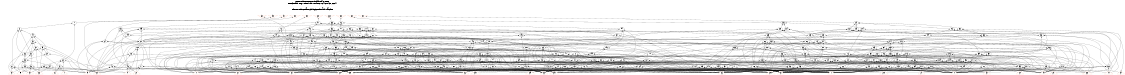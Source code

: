 # Network structure generated by ABC

digraph network {
size = "7.5,10";
center = true;
edge [dir = back];

{
  node [shape = plaintext];
  edge [style = invis];
  LevelTitle1 [label=""];
  LevelTitle2 [label=""];
  Level9 [label = ""];
  Level8 [label = ""];
  Level7 [label = ""];
  Level6 [label = ""];
  Level5 [label = ""];
  Level4 [label = ""];
  Level3 [label = ""];
  Level2 [label = ""];
  Level1 [label = ""];
  Level0 [label = ""];
  LevelTitle1 ->  LevelTitle2 ->  Level9 ->  Level8 ->  Level7 ->  Level6 ->  Level5 ->  Level4 ->  Level3 ->  Level2 ->  Level1 ->  Level0;
}

{
  rank = same;
  LevelTitle1;
  title1 [shape=plaintext,
          fontsize=20,
          fontname = "Times-Roman",
          label="Network structure visualized by ABC\nBenchmark \"top\". Time was Wed Oct 16 16:07:38 2024. "
         ];
}

{
  rank = same;
  LevelTitle2;
  title2 [shape=plaintext,
          fontsize=18,
          fontname = "Times-Roman",
          label="The network contains 235 logic nodes and 0 latches.\n"
         ];
}

{
  rank = same;
  Level9;
  Node35 [label = "pj0", shape = invtriangle, color = coral, fillcolor = coral];
  Node36 [label = "pk0", shape = invtriangle, color = coral, fillcolor = coral];
  Node37 [label = "pl0", shape = invtriangle, color = coral, fillcolor = coral];
  Node38 [label = "pm0", shape = invtriangle, color = coral, fillcolor = coral];
  Node39 [label = "pn0", shape = invtriangle, color = coral, fillcolor = coral];
  Node40 [label = "po0", shape = invtriangle, color = coral, fillcolor = coral];
  Node41 [label = "pp0", shape = invtriangle, color = coral, fillcolor = coral];
  Node42 [label = "pq0", shape = invtriangle, color = coral, fillcolor = coral];
  Node43 [label = "pr0", shape = invtriangle, color = coral, fillcolor = coral];
  Node44 [label = "ps0", shape = invtriangle, color = coral, fillcolor = coral];
}

{
  rank = same;
  Level8;
  Node47 [label = "47\n", shape = ellipse];
  Node97 [label = "97\n", shape = ellipse];
  Node135 [label = "135\n", shape = ellipse];
  Node176 [label = "176\n", shape = ellipse];
  Node203 [label = "203\n", shape = ellipse];
  Node241 [label = "241\n", shape = ellipse];
}

{
  rank = same;
  Level7;
  Node48 [label = "48\n", shape = ellipse];
  Node78 [label = "78\n", shape = ellipse];
  Node98 [label = "98\n", shape = ellipse];
  Node125 [label = "125\n", shape = ellipse];
  Node126 [label = "126\n", shape = ellipse];
  Node133 [label = "133\n", shape = ellipse];
  Node136 [label = "136\n", shape = ellipse];
  Node159 [label = "159\n", shape = ellipse];
  Node161 [label = "161\n", shape = ellipse];
  Node174 [label = "174\n", shape = ellipse];
  Node177 [label = "177\n", shape = ellipse];
  Node194 [label = "194\n", shape = ellipse];
  Node204 [label = "204\n", shape = ellipse];
  Node222 [label = "222\n", shape = ellipse];
  Node224 [label = "224\n", shape = ellipse];
  Node242 [label = "242\n", shape = ellipse];
  Node261 [label = "261\n", shape = ellipse];
  Node262 [label = "262\n", shape = ellipse];
  Node278 [label = "278\n", shape = ellipse];
}

{
  rank = same;
  Level6;
  Node49 [label = "49\n", shape = ellipse];
  Node79 [label = "79\n", shape = ellipse];
  Node99 [label = "99\n", shape = ellipse];
  Node123 [label = "123\n", shape = ellipse];
  Node127 [label = "127\n", shape = ellipse];
  Node134 [label = "134\n", shape = ellipse];
  Node137 [label = "137\n", shape = ellipse];
  Node154 [label = "154\n", shape = ellipse];
  Node157 [label = "157\n", shape = ellipse];
  Node158 [label = "158\n", shape = ellipse];
  Node160 [label = "160\n", shape = ellipse];
  Node162 [label = "162\n", shape = ellipse];
  Node175 [label = "175\n", shape = ellipse];
  Node178 [label = "178\n", shape = ellipse];
  Node195 [label = "195\n", shape = ellipse];
  Node202 [label = "202\n", shape = ellipse];
  Node205 [label = "205\n", shape = ellipse];
  Node225 [label = "225\n", shape = ellipse];
  Node243 [label = "243\n", shape = ellipse];
  Node258 [label = "258\n", shape = ellipse];
  Node263 [label = "263\n", shape = ellipse];
  Node279 [label = "279\n", shape = ellipse];
}

{
  rank = same;
  Level5;
  Node50 [label = "50\n", shape = ellipse];
  Node64 [label = "64\n", shape = ellipse];
  Node80 [label = "80\n", shape = ellipse];
  Node95 [label = "95\n", shape = ellipse];
  Node100 [label = "100\n", shape = ellipse];
  Node138 [label = "138\n", shape = ellipse];
  Node152 [label = "152\n", shape = ellipse];
  Node179 [label = "179\n", shape = ellipse];
  Node192 [label = "192\n", shape = ellipse];
  Node196 [label = "196\n", shape = ellipse];
  Node206 [label = "206\n", shape = ellipse];
  Node213 [label = "213\n", shape = ellipse];
  Node214 [label = "214\n", shape = ellipse];
  Node215 [label = "215\n", shape = ellipse];
  Node226 [label = "226\n", shape = ellipse];
  Node232 [label = "232\n", shape = ellipse];
  Node244 [label = "244\n", shape = ellipse];
}

{
  rank = same;
  Level4;
  Node51 [label = "51\n", shape = ellipse];
  Node59 [label = "59\n", shape = ellipse];
  Node65 [label = "65\n", shape = ellipse];
  Node81 [label = "81\n", shape = ellipse];
  Node85 [label = "85\n", shape = ellipse];
  Node101 [label = "101\n", shape = ellipse];
  Node128 [label = "128\n", shape = ellipse];
  Node139 [label = "139\n", shape = ellipse];
  Node149 [label = "149\n", shape = ellipse];
  Node153 [label = "153\n", shape = ellipse];
  Node163 [label = "163\n", shape = ellipse];
  Node180 [label = "180\n", shape = ellipse];
  Node183 [label = "183\n", shape = ellipse];
  Node198 [label = "198\n", shape = ellipse];
  Node200 [label = "200\n", shape = ellipse];
  Node207 [label = "207\n", shape = ellipse];
  Node227 [label = "227\n", shape = ellipse];
  Node233 [label = "233\n", shape = ellipse];
  Node235 [label = "235\n", shape = ellipse];
  Node245 [label = "245\n", shape = ellipse];
  Node252 [label = "252\n", shape = ellipse];
  Node264 [label = "264\n", shape = ellipse];
  Node266 [label = "266\n", shape = ellipse];
}

{
  rank = same;
  Level3;
  Node52 [label = "52\n", shape = ellipse];
  Node58 [label = "58\n", shape = ellipse];
  Node60 [label = "60\n", shape = ellipse];
  Node66 [label = "66\n", shape = ellipse];
  Node82 [label = "82\n", shape = ellipse];
  Node84 [label = "84\n", shape = ellipse];
  Node86 [label = "86\n", shape = ellipse];
  Node89 [label = "89\n", shape = ellipse];
  Node91 [label = "91\n", shape = ellipse];
  Node102 [label = "102\n", shape = ellipse];
  Node112 [label = "112\n", shape = ellipse];
  Node129 [label = "129\n", shape = ellipse];
  Node131 [label = "131\n", shape = ellipse];
  Node140 [label = "140\n", shape = ellipse];
  Node147 [label = "147\n", shape = ellipse];
  Node148 [label = "148\n", shape = ellipse];
  Node164 [label = "164\n", shape = ellipse];
  Node170 [label = "170\n", shape = ellipse];
  Node181 [label = "181\n", shape = ellipse];
  Node184 [label = "184\n", shape = ellipse];
  Node199 [label = "199\n", shape = ellipse];
  Node208 [label = "208\n", shape = ellipse];
  Node216 [label = "216\n", shape = ellipse];
  Node228 [label = "228\n", shape = ellipse];
  Node236 [label = "236\n", shape = ellipse];
  Node246 [label = "246\n", shape = ellipse];
  Node251 [label = "251\n", shape = ellipse];
  Node253 [label = "253\n", shape = ellipse];
  Node257 [label = "257\n", shape = ellipse];
  Node259 [label = "259\n", shape = ellipse];
  Node265 [label = "265\n", shape = ellipse];
  Node267 [label = "267\n", shape = ellipse];
  Node273 [label = "273\n", shape = ellipse];
}

{
  rank = same;
  Level2;
  Node53 [label = "53\n", shape = ellipse];
  Node62 [label = "62\n", shape = ellipse];
  Node67 [label = "67\n", shape = ellipse];
  Node69 [label = "69\n", shape = ellipse];
  Node72 [label = "72\n", shape = ellipse];
  Node74 [label = "74\n", shape = ellipse];
  Node75 [label = "75\n", shape = ellipse];
  Node87 [label = "87\n", shape = ellipse];
  Node90 [label = "90\n", shape = ellipse];
  Node92 [label = "92\n", shape = ellipse];
  Node94 [label = "94\n", shape = ellipse];
  Node103 [label = "103\n", shape = ellipse];
  Node104 [label = "104\n", shape = ellipse];
  Node105 [label = "105\n", shape = ellipse];
  Node110 [label = "110\n", shape = ellipse];
  Node113 [label = "113\n", shape = ellipse];
  Node115 [label = "115\n", shape = ellipse];
  Node117 [label = "117\n", shape = ellipse];
  Node122 [label = "122\n", shape = ellipse];
  Node130 [label = "130\n", shape = ellipse];
  Node132 [label = "132\n", shape = ellipse];
  Node141 [label = "141\n", shape = ellipse];
  Node145 [label = "145\n", shape = ellipse];
  Node155 [label = "155\n", shape = ellipse];
  Node165 [label = "165\n", shape = ellipse];
  Node167 [label = "167\n", shape = ellipse];
  Node171 [label = "171\n", shape = ellipse];
  Node173 [label = "173\n", shape = ellipse];
  Node182 [label = "182\n", shape = ellipse];
  Node185 [label = "185\n", shape = ellipse];
  Node187 [label = "187\n", shape = ellipse];
  Node189 [label = "189\n", shape = ellipse];
  Node190 [label = "190\n", shape = ellipse];
  Node197 [label = "197\n", shape = ellipse];
  Node201 [label = "201\n", shape = ellipse];
  Node209 [label = "209\n", shape = ellipse];
  Node210 [label = "210\n", shape = ellipse];
  Node217 [label = "217\n", shape = ellipse];
  Node220 [label = "220\n", shape = ellipse];
  Node229 [label = "229\n", shape = ellipse];
  Node230 [label = "230\n", shape = ellipse];
  Node237 [label = "237\n", shape = ellipse];
  Node247 [label = "247\n", shape = ellipse];
  Node249 [label = "249\n", shape = ellipse];
  Node254 [label = "254\n", shape = ellipse];
  Node256 [label = "256\n", shape = ellipse];
  Node268 [label = "268\n", shape = ellipse];
  Node271 [label = "271\n", shape = ellipse];
  Node274 [label = "274\n", shape = ellipse];
  Node277 [label = "277\n", shape = ellipse];
}

{
  rank = same;
  Level1;
  Node46 [label = "46\n", shape = ellipse];
  Node54 [label = "54\n", shape = ellipse];
  Node55 [label = "55\n", shape = ellipse];
  Node56 [label = "56\n", shape = ellipse];
  Node57 [label = "57\n", shape = ellipse];
  Node61 [label = "61\n", shape = ellipse];
  Node63 [label = "63\n", shape = ellipse];
  Node68 [label = "68\n", shape = ellipse];
  Node70 [label = "70\n", shape = ellipse];
  Node71 [label = "71\n", shape = ellipse];
  Node73 [label = "73\n", shape = ellipse];
  Node76 [label = "76\n", shape = ellipse];
  Node77 [label = "77\n", shape = ellipse];
  Node83 [label = "83\n", shape = ellipse];
  Node88 [label = "88\n", shape = ellipse];
  Node93 [label = "93\n", shape = ellipse];
  Node96 [label = "96\n", shape = ellipse];
  Node106 [label = "106\n", shape = ellipse];
  Node107 [label = "107\n", shape = ellipse];
  Node108 [label = "108\n", shape = ellipse];
  Node109 [label = "109\n", shape = ellipse];
  Node111 [label = "111\n", shape = ellipse];
  Node114 [label = "114\n", shape = ellipse];
  Node116 [label = "116\n", shape = ellipse];
  Node118 [label = "118\n", shape = ellipse];
  Node119 [label = "119\n", shape = ellipse];
  Node120 [label = "120\n", shape = ellipse];
  Node121 [label = "121\n", shape = ellipse];
  Node124 [label = "124\n", shape = ellipse];
  Node142 [label = "142\n", shape = ellipse];
  Node143 [label = "143\n", shape = ellipse];
  Node144 [label = "144\n", shape = ellipse];
  Node146 [label = "146\n", shape = ellipse];
  Node150 [label = "150\n", shape = ellipse];
  Node151 [label = "151\n", shape = ellipse];
  Node156 [label = "156\n", shape = ellipse];
  Node166 [label = "166\n", shape = ellipse];
  Node168 [label = "168\n", shape = ellipse];
  Node169 [label = "169\n", shape = ellipse];
  Node172 [label = "172\n", shape = ellipse];
  Node186 [label = "186\n", shape = ellipse];
  Node188 [label = "188\n", shape = ellipse];
  Node191 [label = "191\n", shape = ellipse];
  Node193 [label = "193\n", shape = ellipse];
  Node211 [label = "211\n", shape = ellipse];
  Node212 [label = "212\n", shape = ellipse];
  Node218 [label = "218\n", shape = ellipse];
  Node219 [label = "219\n", shape = ellipse];
  Node221 [label = "221\n", shape = ellipse];
  Node223 [label = "223\n", shape = ellipse];
  Node231 [label = "231\n", shape = ellipse];
  Node234 [label = "234\n", shape = ellipse];
  Node238 [label = "238\n", shape = ellipse];
  Node239 [label = "239\n", shape = ellipse];
  Node240 [label = "240\n", shape = ellipse];
  Node248 [label = "248\n", shape = ellipse];
  Node250 [label = "250\n", shape = ellipse];
  Node255 [label = "255\n", shape = ellipse];
  Node260 [label = "260\n", shape = ellipse];
  Node269 [label = "269\n", shape = ellipse];
  Node270 [label = "270\n", shape = ellipse];
  Node272 [label = "272\n", shape = ellipse];
  Node275 [label = "275\n", shape = ellipse];
  Node276 [label = "276\n", shape = ellipse];
  Node280 [label = "280\n", shape = ellipse];
}

{
  rank = same;
  Level0;
  Node1 [label = "pp", shape = triangle, color = coral, fillcolor = coral];
  Node2 [label = "pa0", shape = triangle, color = coral, fillcolor = coral];
  Node3 [label = "pq", shape = triangle, color = coral, fillcolor = coral];
  Node4 [label = "pr", shape = triangle, color = coral, fillcolor = coral];
  Node5 [label = "pc0", shape = triangle, color = coral, fillcolor = coral];
  Node6 [label = "ps", shape = triangle, color = coral, fillcolor = coral];
  Node7 [label = "pd0", shape = triangle, color = coral, fillcolor = coral];
  Node8 [label = "pt", shape = triangle, color = coral, fillcolor = coral];
  Node9 [label = "pe0", shape = triangle, color = coral, fillcolor = coral];
  Node10 [label = "pu", shape = triangle, color = coral, fillcolor = coral];
  Node11 [label = "pf0", shape = triangle, color = coral, fillcolor = coral];
  Node12 [label = "pv", shape = triangle, color = coral, fillcolor = coral];
  Node13 [label = "pg0", shape = triangle, color = coral, fillcolor = coral];
  Node14 [label = "pw", shape = triangle, color = coral, fillcolor = coral];
  Node15 [label = "ph0", shape = triangle, color = coral, fillcolor = coral];
  Node16 [label = "px", shape = triangle, color = coral, fillcolor = coral];
  Node17 [label = "pi0", shape = triangle, color = coral, fillcolor = coral];
  Node18 [label = "py", shape = triangle, color = coral, fillcolor = coral];
  Node19 [label = "pz", shape = triangle, color = coral, fillcolor = coral];
  Node20 [label = "pa", shape = triangle, color = coral, fillcolor = coral];
  Node21 [label = "pb", shape = triangle, color = coral, fillcolor = coral];
  Node22 [label = "pc", shape = triangle, color = coral, fillcolor = coral];
  Node23 [label = "pd", shape = triangle, color = coral, fillcolor = coral];
  Node24 [label = "pe", shape = triangle, color = coral, fillcolor = coral];
  Node25 [label = "pf", shape = triangle, color = coral, fillcolor = coral];
  Node26 [label = "pg", shape = triangle, color = coral, fillcolor = coral];
  Node27 [label = "ph", shape = triangle, color = coral, fillcolor = coral];
  Node28 [label = "pi", shape = triangle, color = coral, fillcolor = coral];
  Node29 [label = "pj", shape = triangle, color = coral, fillcolor = coral];
  Node30 [label = "pk", shape = triangle, color = coral, fillcolor = coral];
  Node31 [label = "pl", shape = triangle, color = coral, fillcolor = coral];
  Node32 [label = "pm", shape = triangle, color = coral, fillcolor = coral];
  Node33 [label = "pn", shape = triangle, color = coral, fillcolor = coral];
  Node34 [label = "po", shape = triangle, color = coral, fillcolor = coral];
}

title1 -> title2 [style = invis];
title2 -> Node35 [style = invis];
title2 -> Node36 [style = invis];
title2 -> Node37 [style = invis];
title2 -> Node38 [style = invis];
title2 -> Node39 [style = invis];
title2 -> Node40 [style = invis];
title2 -> Node41 [style = invis];
title2 -> Node42 [style = invis];
title2 -> Node43 [style = invis];
title2 -> Node44 [style = invis];
Node35 -> Node36 [style = invis];
Node36 -> Node37 [style = invis];
Node37 -> Node38 [style = invis];
Node38 -> Node39 [style = invis];
Node39 -> Node40 [style = invis];
Node40 -> Node41 [style = invis];
Node41 -> Node42 [style = invis];
Node42 -> Node43 [style = invis];
Node43 -> Node44 [style = invis];
Node35 -> Node280 [style = solid];
Node36 -> Node46 [style = solid];
Node37 -> Node47 [style = solid];
Node38 -> Node64 [style = solid];
Node39 -> Node78 [style = solid];
Node40 -> Node97 [style = solid];
Node41 -> Node135 [style = solid];
Node42 -> Node176 [style = solid];
Node43 -> Node203 [style = solid];
Node44 -> Node241 [style = solid];
Node46 -> Node15 [style = solid];
Node46 -> Node17 [style = solid];
Node46 -> Node22 [style = solid];
Node46 -> Node23 [style = solid];
Node47 -> Node48 [style = solid];
Node47 -> Node62 [style = solid];
Node48 -> Node49 [style = solid];
Node48 -> Node58 [style = solid];
Node48 -> Node52 [style = solid];
Node48 -> Node61 [style = solid];
Node49 -> Node50 [style = solid];
Node49 -> Node59 [style = solid];
Node49 -> Node60 [style = solid];
Node49 -> Node61 [style = solid];
Node50 -> Node51 [style = solid];
Node50 -> Node58 [style = solid];
Node50 -> Node52 [style = solid];
Node50 -> Node22 [style = solid];
Node51 -> Node52 [style = solid];
Node51 -> Node57 [style = solid];
Node51 -> Node26 [style = solid];
Node52 -> Node53 [style = solid];
Node52 -> Node56 [style = solid];
Node53 -> Node54 [style = solid];
Node53 -> Node55 [style = solid];
Node53 -> Node24 [style = solid];
Node53 -> Node27 [style = solid];
Node54 -> Node22 [style = solid];
Node54 -> Node26 [style = solid];
Node55 -> Node23 [style = solid];
Node55 -> Node25 [style = solid];
Node56 -> Node22 [style = solid];
Node56 -> Node24 [style = solid];
Node56 -> Node26 [style = solid];
Node56 -> Node27 [style = solid];
Node57 -> Node21 [style = solid];
Node57 -> Node28 [style = solid];
Node57 -> Node29 [style = solid];
Node58 -> Node53 [style = solid];
Node58 -> Node25 [style = solid];
Node59 -> Node60 [style = solid];
Node59 -> Node58 [style = solid];
Node59 -> Node22 [style = solid];
Node59 -> Node26 [style = solid];
Node60 -> Node53 [style = solid];
Node60 -> Node23 [style = solid];
Node61 -> Node23 [style = solid];
Node61 -> Node24 [style = solid];
Node61 -> Node25 [style = solid];
Node61 -> Node27 [style = solid];
Node62 -> Node63 [style = solid];
Node62 -> Node21 [style = solid];
Node62 -> Node28 [style = solid];
Node62 -> Node29 [style = solid];
Node63 -> Node22 [style = solid];
Node63 -> Node23 [style = solid];
Node63 -> Node24 [style = solid];
Node63 -> Node27 [style = solid];
Node64 -> Node65 [style = solid];
Node64 -> Node77 [style = solid];
Node64 -> Node22 [style = solid];
Node64 -> Node23 [style = solid];
Node65 -> Node66 [style = solid];
Node65 -> Node72 [style = solid];
Node65 -> Node74 [style = solid];
Node65 -> Node75 [style = solid];
Node66 -> Node67 [style = solid];
Node66 -> Node69 [style = solid];
Node66 -> Node71 [style = solid];
Node66 -> Node10 [style = solid];
Node67 -> Node68 [style = solid];
Node67 -> Node1 [style = solid];
Node68 -> Node4 [style = solid];
Node68 -> Node12 [style = solid];
Node69 -> Node68 [style = solid];
Node69 -> Node70 [style = solid];
Node69 -> Node1 [style = solid];
Node69 -> Node10 [style = solid];
Node70 -> Node3 [style = solid];
Node70 -> Node14 [style = solid];
Node71 -> Node3 [style = solid];
Node71 -> Node4 [style = solid];
Node72 -> Node70 [style = solid];
Node72 -> Node73 [style = solid];
Node72 -> Node1 [style = solid];
Node72 -> Node10 [style = solid];
Node73 -> Node12 [style = solid];
Node73 -> Node14 [style = solid];
Node74 -> Node71 [style = solid];
Node74 -> Node73 [style = solid];
Node74 -> Node1 [style = solid];
Node74 -> Node10 [style = solid];
Node75 -> Node76 [style = solid];
Node75 -> Node6 [style = solid];
Node75 -> Node16 [style = solid];
Node76 -> Node8 [style = solid];
Node76 -> Node18 [style = solid];
Node77 -> Node2 [style = solid];
Node77 -> Node5 [style = solid];
Node77 -> Node19 [style = solid];
Node77 -> Node21 [style = solid];
Node78 -> Node79 [style = solid];
Node78 -> Node95 [style = solid];
Node79 -> Node80 [style = solid];
Node79 -> Node85 [style = solid];
Node79 -> Node5 [style = solid];
Node79 -> Node7 [style = solid];
Node80 -> Node81 [style = solid];
Node80 -> Node22 [style = solid];
Node80 -> Node23 [style = solid];
Node81 -> Node82 [style = solid];
Node81 -> Node84 [style = solid];
Node81 -> Node4 [style = solid];
Node81 -> Node14 [style = solid];
Node82 -> Node75 [style = solid];
Node82 -> Node83 [style = solid];
Node82 -> Node3 [style = solid];
Node83 -> Node1 [style = solid];
Node83 -> Node10 [style = solid];
Node84 -> Node75 [style = solid];
Node84 -> Node83 [style = solid];
Node84 -> Node12 [style = solid];
Node85 -> Node86 [style = solid];
Node85 -> Node89 [style = solid];
Node85 -> Node91 [style = solid];
Node85 -> Node22 [style = solid];
Node86 -> Node87 [style = solid];
Node86 -> Node18 [style = solid];
Node86 -> Node23 [style = solid];
Node87 -> Node88 [style = solid];
Node87 -> Node1 [style = solid];
Node87 -> Node4 [style = solid];
Node87 -> Node14 [style = solid];
Node88 -> Node3 [style = solid];
Node88 -> Node6 [style = solid];
Node88 -> Node12 [style = solid];
Node88 -> Node16 [style = solid];
Node89 -> Node87 [style = solid];
Node89 -> Node90 [style = solid];
Node89 -> Node8 [style = solid];
Node89 -> Node18 [style = solid];
Node90 -> Node88 [style = solid];
Node90 -> Node4 [style = solid];
Node90 -> Node10 [style = solid];
Node90 -> Node14 [style = solid];
Node91 -> Node92 [style = solid];
Node91 -> Node94 [style = solid];
Node91 -> Node8 [style = solid];
Node91 -> Node18 [style = solid];
Node92 -> Node83 [style = solid];
Node92 -> Node93 [style = solid];
Node92 -> Node3 [style = solid];
Node93 -> Node4 [style = solid];
Node93 -> Node6 [style = solid];
Node93 -> Node14 [style = solid];
Node93 -> Node16 [style = solid];
Node94 -> Node83 [style = solid];
Node94 -> Node93 [style = solid];
Node94 -> Node12 [style = solid];
Node95 -> Node85 [style = solid];
Node95 -> Node96 [style = solid];
Node95 -> Node5 [style = solid];
Node95 -> Node7 [style = solid];
Node96 -> Node2 [style = solid];
Node96 -> Node19 [style = solid];
Node96 -> Node21 [style = solid];
Node97 -> Node98 [style = solid];
Node97 -> Node125 [style = solid];
Node97 -> Node126 [style = solid];
Node97 -> Node133 [style = solid];
Node98 -> Node99 [style = solid];
Node98 -> Node123 [style = solid];
Node98 -> Node124 [style = solid];
Node98 -> Node5 [style = solid];
Node99 -> Node100 [style = solid];
Node99 -> Node22 [style = solid];
Node100 -> Node101 [style = solid];
Node100 -> Node102 [style = solid];
Node100 -> Node112 [style = solid];
Node100 -> Node7 [style = solid];
Node101 -> Node102 [style = solid];
Node101 -> Node111 [style = solid];
Node101 -> Node5 [style = solid];
Node101 -> Node7 [style = solid];
Node102 -> Node103 [style = solid];
Node102 -> Node104 [style = solid];
Node102 -> Node105 [style = solid];
Node102 -> Node110 [style = solid];
Node103 -> Node71 [style = solid];
Node103 -> Node70 [style = solid];
Node103 -> Node6 [style = solid];
Node103 -> Node16 [style = solid];
Node104 -> Node68 [style = solid];
Node104 -> Node70 [style = solid];
Node104 -> Node6 [style = solid];
Node104 -> Node16 [style = solid];
Node105 -> Node106 [style = solid];
Node105 -> Node107 [style = solid];
Node105 -> Node108 [style = solid];
Node105 -> Node109 [style = solid];
Node106 -> Node4 [style = solid];
Node106 -> Node12 [style = solid];
Node106 -> Node16 [style = solid];
Node107 -> Node6 [style = solid];
Node107 -> Node12 [style = solid];
Node107 -> Node14 [style = solid];
Node108 -> Node3 [style = solid];
Node108 -> Node4 [style = solid];
Node108 -> Node6 [style = solid];
Node109 -> Node12 [style = solid];
Node109 -> Node14 [style = solid];
Node109 -> Node16 [style = solid];
Node110 -> Node76 [style = solid];
Node110 -> Node83 [style = solid];
Node111 -> Node9 [style = solid];
Node111 -> Node23 [style = solid];
Node112 -> Node113 [style = solid];
Node112 -> Node115 [style = solid];
Node112 -> Node117 [style = solid];
Node112 -> Node122 [style = solid];
Node113 -> Node114 [style = solid];
Node113 -> Node3 [style = solid];
Node113 -> Node6 [style = solid];
Node113 -> Node10 [style = solid];
Node114 -> Node1 [style = solid];
Node114 -> Node6 [style = solid];
Node114 -> Node12 [style = solid];
Node115 -> Node116 [style = solid];
Node115 -> Node6 [style = solid];
Node115 -> Node10 [style = solid];
Node115 -> Node12 [style = solid];
Node116 -> Node1 [style = solid];
Node116 -> Node3 [style = solid];
Node116 -> Node16 [style = solid];
Node117 -> Node118 [style = solid];
Node117 -> Node119 [style = solid];
Node117 -> Node120 [style = solid];
Node117 -> Node121 [style = solid];
Node118 -> Node3 [style = solid];
Node118 -> Node10 [style = solid];
Node118 -> Node16 [style = solid];
Node119 -> Node1 [style = solid];
Node119 -> Node12 [style = solid];
Node119 -> Node16 [style = solid];
Node120 -> Node1 [style = solid];
Node120 -> Node3 [style = solid];
Node120 -> Node6 [style = solid];
Node121 -> Node10 [style = solid];
Node121 -> Node12 [style = solid];
Node121 -> Node16 [style = solid];
Node122 -> Node76 [style = solid];
Node122 -> Node4 [style = solid];
Node122 -> Node14 [style = solid];
Node123 -> Node80 [style = solid];
Node123 -> Node100 [style = solid];
Node123 -> Node5 [style = solid];
Node123 -> Node9 [style = solid];
Node124 -> Node7 [style = solid];
Node124 -> Node9 [style = solid];
Node125 -> Node99 [style = solid];
Node125 -> Node80 [style = solid];
Node125 -> Node96 [style = solid];
Node126 -> Node127 [style = solid];
Node126 -> Node124 [style = solid];
Node126 -> Node5 [style = solid];
Node127 -> Node100 [style = solid];
Node127 -> Node128 [style = solid];
Node128 -> Node91 [style = solid];
Node128 -> Node129 [style = solid];
Node128 -> Node131 [style = solid];
Node128 -> Node7 [style = solid];
Node129 -> Node130 [style = solid];
Node129 -> Node5 [style = solid];
Node129 -> Node14 [style = solid];
Node130 -> Node88 [style = solid];
Node130 -> Node83 [style = solid];
Node130 -> Node8 [style = solid];
Node131 -> Node130 [style = solid];
Node131 -> Node132 [style = solid];
Node131 -> Node4 [style = solid];
Node131 -> Node14 [style = solid];
Node132 -> Node88 [style = solid];
Node132 -> Node83 [style = solid];
Node132 -> Node18 [style = solid];
Node133 -> Node134 [style = solid];
Node133 -> Node127 [style = solid];
Node133 -> Node80 [style = solid];
Node133 -> Node124 [style = solid];
Node134 -> Node100 [style = solid];
Node134 -> Node9 [style = solid];
Node135 -> Node136 [style = solid];
Node135 -> Node159 [style = solid];
Node135 -> Node161 [style = solid];
Node135 -> Node174 [style = solid];
Node136 -> Node137 [style = solid];
Node136 -> Node154 [style = solid];
Node136 -> Node157 [style = solid];
Node136 -> Node158 [style = solid];
Node137 -> Node138 [style = solid];
Node137 -> Node152 [style = solid];
Node137 -> Node5 [style = solid];
Node137 -> Node22 [style = solid];
Node138 -> Node139 [style = solid];
Node138 -> Node149 [style = solid];
Node138 -> Node151 [style = solid];
Node138 -> Node1 [style = solid];
Node139 -> Node140 [style = solid];
Node139 -> Node147 [style = solid];
Node139 -> Node148 [style = solid];
Node139 -> Node3 [style = solid];
Node140 -> Node141 [style = solid];
Node140 -> Node145 [style = solid];
Node140 -> Node6 [style = solid];
Node140 -> Node14 [style = solid];
Node141 -> Node142 [style = solid];
Node141 -> Node143 [style = solid];
Node141 -> Node144 [style = solid];
Node141 -> Node4 [style = solid];
Node142 -> Node8 [style = solid];
Node142 -> Node14 [style = solid];
Node142 -> Node16 [style = solid];
Node143 -> Node5 [style = solid];
Node143 -> Node7 [style = solid];
Node143 -> Node9 [style = solid];
Node144 -> Node14 [style = solid];
Node144 -> Node16 [style = solid];
Node144 -> Node18 [style = solid];
Node145 -> Node142 [style = solid];
Node145 -> Node143 [style = solid];
Node145 -> Node144 [style = solid];
Node145 -> Node146 [style = solid];
Node146 -> Node6 [style = solid];
Node146 -> Node8 [style = solid];
Node146 -> Node16 [style = solid];
Node146 -> Node18 [style = solid];
Node147 -> Node145 [style = solid];
Node147 -> Node76 [style = solid];
Node147 -> Node6 [style = solid];
Node148 -> Node141 [style = solid];
Node148 -> Node76 [style = solid];
Node148 -> Node14 [style = solid];
Node149 -> Node140 [style = solid];
Node149 -> Node147 [style = solid];
Node149 -> Node148 [style = solid];
Node149 -> Node150 [style = solid];
Node150 -> Node5 [style = solid];
Node150 -> Node7 [style = solid];
Node150 -> Node9 [style = solid];
Node151 -> Node11 [style = solid];
Node151 -> Node23 [style = solid];
Node152 -> Node139 [style = solid];
Node152 -> Node153 [style = solid];
Node152 -> Node1 [style = solid];
Node152 -> Node10 [style = solid];
Node153 -> Node140 [style = solid];
Node153 -> Node147 [style = solid];
Node153 -> Node148 [style = solid];
Node153 -> Node12 [style = solid];
Node154 -> Node138 [style = solid];
Node154 -> Node152 [style = solid];
Node154 -> Node155 [style = solid];
Node154 -> Node22 [style = solid];
Node155 -> Node156 [style = solid];
Node155 -> Node11 [style = solid];
Node156 -> Node7 [style = solid];
Node156 -> Node9 [style = solid];
Node157 -> Node80 [style = solid];
Node157 -> Node138 [style = solid];
Node157 -> Node152 [style = solid];
Node157 -> Node11 [style = solid];
Node158 -> Node138 [style = solid];
Node158 -> Node152 [style = solid];
Node158 -> Node5 [style = solid];
Node158 -> Node11 [style = solid];
Node159 -> Node160 [style = solid];
Node159 -> Node80 [style = solid];
Node159 -> Node96 [style = solid];
Node159 -> Node22 [style = solid];
Node160 -> Node138 [style = solid];
Node160 -> Node152 [style = solid];
Node161 -> Node162 [style = solid];
Node161 -> Node155 [style = solid];
Node161 -> Node5 [style = solid];
Node162 -> Node138 [style = solid];
Node162 -> Node152 [style = solid];
Node162 -> Node163 [style = solid];
Node163 -> Node164 [style = solid];
Node163 -> Node170 [style = solid];
Node163 -> Node171 [style = solid];
Node163 -> Node173 [style = solid];
Node164 -> Node165 [style = solid];
Node164 -> Node167 [style = solid];
Node164 -> Node169 [style = solid];
Node165 -> Node166 [style = solid];
Node165 -> Node5 [style = solid];
Node165 -> Node7 [style = solid];
Node165 -> Node14 [style = solid];
Node166 -> Node7 [style = solid];
Node166 -> Node9 [style = solid];
Node166 -> Node14 [style = solid];
Node166 -> Node16 [style = solid];
Node167 -> Node168 [style = solid];
Node167 -> Node5 [style = solid];
Node167 -> Node8 [style = solid];
Node167 -> Node18 [style = solid];
Node168 -> Node5 [style = solid];
Node168 -> Node9 [style = solid];
Node168 -> Node16 [style = solid];
Node169 -> Node7 [style = solid];
Node169 -> Node8 [style = solid];
Node169 -> Node9 [style = solid];
Node169 -> Node18 [style = solid];
Node170 -> Node75 [style = solid];
Node170 -> Node4 [style = solid];
Node171 -> Node76 [style = solid];
Node171 -> Node172 [style = solid];
Node172 -> Node6 [style = solid];
Node172 -> Node14 [style = solid];
Node173 -> Node83 [style = solid];
Node173 -> Node150 [style = solid];
Node173 -> Node3 [style = solid];
Node173 -> Node12 [style = solid];
Node174 -> Node175 [style = solid];
Node174 -> Node162 [style = solid];
Node174 -> Node80 [style = solid];
Node174 -> Node155 [style = solid];
Node175 -> Node138 [style = solid];
Node175 -> Node152 [style = solid];
Node175 -> Node11 [style = solid];
Node176 -> Node177 [style = solid];
Node176 -> Node194 [style = solid];
Node176 -> Node202 [style = solid];
Node177 -> Node178 [style = solid];
Node177 -> Node192 [style = solid];
Node177 -> Node183 [style = solid];
Node177 -> Node10 [style = solid];
Node178 -> Node179 [style = solid];
Node178 -> Node183 [style = solid];
Node178 -> Node12 [style = solid];
Node179 -> Node180 [style = solid];
Node179 -> Node13 [style = solid];
Node180 -> Node181 [style = solid];
Node180 -> Node19 [style = solid];
Node180 -> Node21 [style = solid];
Node181 -> Node182 [style = solid];
Node181 -> Node22 [style = solid];
Node181 -> Node23 [style = solid];
Node182 -> Node150 [style = solid];
Node182 -> Node2 [style = solid];
Node182 -> Node11 [style = solid];
Node182 -> Node13 [style = solid];
Node183 -> Node184 [style = solid];
Node183 -> Node187 [style = solid];
Node183 -> Node189 [style = solid];
Node183 -> Node190 [style = solid];
Node184 -> Node185 [style = solid];
Node184 -> Node14 [style = solid];
Node184 -> Node16 [style = solid];
Node184 -> Node18 [style = solid];
Node185 -> Node186 [style = solid];
Node185 -> Node8 [style = solid];
Node186 -> Node4 [style = solid];
Node186 -> Node6 [style = solid];
Node187 -> Node186 [style = solid];
Node187 -> Node188 [style = solid];
Node187 -> Node8 [style = solid];
Node187 -> Node18 [style = solid];
Node188 -> Node4 [style = solid];
Node188 -> Node16 [style = solid];
Node189 -> Node172 [style = solid];
Node189 -> Node188 [style = solid];
Node189 -> Node8 [style = solid];
Node189 -> Node18 [style = solid];
Node190 -> Node172 [style = solid];
Node190 -> Node191 [style = solid];
Node190 -> Node18 [style = solid];
Node191 -> Node8 [style = solid];
Node191 -> Node14 [style = solid];
Node191 -> Node16 [style = solid];
Node192 -> Node180 [style = solid];
Node192 -> Node193 [style = solid];
Node192 -> Node5 [style = solid];
Node192 -> Node7 [style = solid];
Node193 -> Node9 [style = solid];
Node193 -> Node11 [style = solid];
Node194 -> Node195 [style = solid];
Node194 -> Node198 [style = solid];
Node194 -> Node200 [style = solid];
Node194 -> Node201 [style = solid];
Node195 -> Node196 [style = solid];
Node195 -> Node146 [style = solid];
Node195 -> Node4 [style = solid];
Node195 -> Node12 [style = solid];
Node196 -> Node183 [style = solid];
Node196 -> Node197 [style = solid];
Node196 -> Node8 [style = solid];
Node196 -> Node18 [style = solid];
Node197 -> Node73 [style = solid];
Node197 -> Node6 [style = solid];
Node197 -> Node16 [style = solid];
Node198 -> Node199 [style = solid];
Node198 -> Node1 [style = solid];
Node198 -> Node4 [style = solid];
Node199 -> Node197 [style = solid];
Node199 -> Node3 [style = solid];
Node199 -> Node8 [style = solid];
Node199 -> Node18 [style = solid];
Node200 -> Node199 [style = solid];
Node200 -> Node146 [style = solid];
Node200 -> Node12 [style = solid];
Node201 -> Node76 [style = solid];
Node201 -> Node93 [style = solid];
Node201 -> Node3 [style = solid];
Node201 -> Node10 [style = solid];
Node202 -> Node179 [style = solid];
Node202 -> Node192 [style = solid];
Node202 -> Node10 [style = solid];
Node202 -> Node12 [style = solid];
Node203 -> Node204 [style = solid];
Node203 -> Node222 [style = solid];
Node203 -> Node224 [style = solid];
Node204 -> Node205 [style = solid];
Node204 -> Node216 [style = solid];
Node204 -> Node13 [style = solid];
Node205 -> Node206 [style = solid];
Node205 -> Node213 [style = solid];
Node205 -> Node214 [style = solid];
Node205 -> Node215 [style = solid];
Node206 -> Node207 [style = solid];
Node206 -> Node3 [style = solid];
Node206 -> Node9 [style = solid];
Node207 -> Node208 [style = solid];
Node207 -> Node210 [style = solid];
Node207 -> Node212 [style = solid];
Node207 -> Node6 [style = solid];
Node208 -> Node209 [style = solid];
Node208 -> Node4 [style = solid];
Node208 -> Node8 [style = solid];
Node208 -> Node13 [style = solid];
Node209 -> Node71 [style = solid];
Node209 -> Node6 [style = solid];
Node209 -> Node8 [style = solid];
Node209 -> Node30 [style = solid];
Node210 -> Node211 [style = solid];
Node210 -> Node9 [style = solid];
Node210 -> Node11 [style = solid];
Node211 -> Node5 [style = solid];
Node211 -> Node7 [style = solid];
Node212 -> Node4 [style = solid];
Node212 -> Node8 [style = solid];
Node213 -> Node207 [style = solid];
Node213 -> Node185 [style = solid];
Node213 -> Node11 [style = solid];
Node214 -> Node207 [style = solid];
Node214 -> Node185 [style = solid];
Node214 -> Node211 [style = solid];
Node214 -> Node9 [style = solid];
Node215 -> Node207 [style = solid];
Node215 -> Node211 [style = solid];
Node215 -> Node3 [style = solid];
Node215 -> Node11 [style = solid];
Node216 -> Node217 [style = solid];
Node216 -> Node220 [style = solid];
Node216 -> Node221 [style = solid];
Node216 -> Node1 [style = solid];
Node217 -> Node218 [style = solid];
Node217 -> Node219 [style = solid];
Node217 -> Node3 [style = solid];
Node217 -> Node4 [style = solid];
Node218 -> Node4 [style = solid];
Node218 -> Node6 [style = solid];
Node218 -> Node8 [style = solid];
Node218 -> Node31 [style = solid];
Node219 -> Node6 [style = solid];
Node219 -> Node8 [style = solid];
Node219 -> Node32 [style = solid];
Node220 -> Node71 [style = solid];
Node220 -> Node6 [style = solid];
Node220 -> Node8 [style = solid];
Node221 -> Node6 [style = solid];
Node221 -> Node8 [style = solid];
Node221 -> Node33 [style = solid];
Node221 -> Node34 [style = solid];
Node222 -> Node205 [style = solid];
Node222 -> Node216 [style = solid];
Node222 -> Node223 [style = solid];
Node222 -> Node15 [style = solid];
Node223 -> Node2 [style = solid];
Node223 -> Node13 [style = solid];
Node223 -> Node15 [style = solid];
Node223 -> Node20 [style = solid];
Node224 -> Node205 [style = solid];
Node224 -> Node225 [style = solid];
Node224 -> Node216 [style = solid];
Node224 -> Node15 [style = solid];
Node225 -> Node226 [style = solid];
Node225 -> Node232 [style = solid];
Node225 -> Node235 [style = solid];
Node226 -> Node227 [style = solid];
Node226 -> Node228 [style = solid];
Node226 -> Node230 [style = solid];
Node226 -> Node231 [style = solid];
Node227 -> Node228 [style = solid];
Node227 -> Node1 [style = solid];
Node227 -> Node3 [style = solid];
Node227 -> Node33 [style = solid];
Node228 -> Node229 [style = solid];
Node228 -> Node211 [style = solid];
Node228 -> Node9 [style = solid];
Node228 -> Node11 [style = solid];
Node229 -> Node108 [style = solid];
Node229 -> Node1 [style = solid];
Node229 -> Node8 [style = solid];
Node229 -> Node34 [style = solid];
Node230 -> Node211 [style = solid];
Node230 -> Node9 [style = solid];
Node230 -> Node11 [style = solid];
Node231 -> Node1 [style = solid];
Node231 -> Node3 [style = solid];
Node231 -> Node32 [style = solid];
Node232 -> Node227 [style = solid];
Node232 -> Node233 [style = solid];
Node232 -> Node231 [style = solid];
Node232 -> Node234 [style = solid];
Node233 -> Node228 [style = solid];
Node233 -> Node4 [style = solid];
Node233 -> Node6 [style = solid];
Node233 -> Node8 [style = solid];
Node234 -> Node4 [style = solid];
Node234 -> Node6 [style = solid];
Node234 -> Node8 [style = solid];
Node235 -> Node236 [style = solid];
Node235 -> Node185 [style = solid];
Node235 -> Node239 [style = solid];
Node235 -> Node240 [style = solid];
Node236 -> Node237 [style = solid];
Node236 -> Node238 [style = solid];
Node236 -> Node11 [style = solid];
Node237 -> Node211 [style = solid];
Node237 -> Node9 [style = solid];
Node238 -> Node5 [style = solid];
Node238 -> Node7 [style = solid];
Node238 -> Node9 [style = solid];
Node238 -> Node11 [style = solid];
Node239 -> Node1 [style = solid];
Node239 -> Node3 [style = solid];
Node239 -> Node30 [style = solid];
Node240 -> Node1 [style = solid];
Node240 -> Node3 [style = solid];
Node240 -> Node31 [style = solid];
Node241 -> Node242 [style = solid];
Node241 -> Node261 [style = solid];
Node241 -> Node262 [style = solid];
Node241 -> Node278 [style = solid];
Node242 -> Node243 [style = solid];
Node242 -> Node258 [style = solid];
Node242 -> Node108 [style = solid];
Node242 -> Node260 [style = solid];
Node243 -> Node244 [style = solid];
Node243 -> Node1 [style = solid];
Node244 -> Node245 [style = solid];
Node244 -> Node252 [style = solid];
Node244 -> Node257 [style = solid];
Node244 -> Node1 [style = solid];
Node245 -> Node246 [style = solid];
Node245 -> Node251 [style = solid];
Node245 -> Node220 [style = solid];
Node246 -> Node247 [style = solid];
Node246 -> Node249 [style = solid];
Node246 -> Node186 [style = solid];
Node246 -> Node8 [style = solid];
Node247 -> Node193 [style = solid];
Node247 -> Node248 [style = solid];
Node247 -> Node5 [style = solid];
Node247 -> Node7 [style = solid];
Node248 -> Node11 [style = solid];
Node248 -> Node13 [style = solid];
Node249 -> Node250 [style = solid];
Node249 -> Node4 [style = solid];
Node249 -> Node6 [style = solid];
Node249 -> Node8 [style = solid];
Node250 -> Node3 [style = solid];
Node250 -> Node30 [style = solid];
Node251 -> Node185 [style = solid];
Node251 -> Node237 [style = solid];
Node251 -> Node3 [style = solid];
Node251 -> Node13 [style = solid];
Node252 -> Node246 [style = solid];
Node252 -> Node251 [style = solid];
Node252 -> Node253 [style = solid];
Node252 -> Node17 [style = solid];
Node253 -> Node254 [style = solid];
Node253 -> Node256 [style = solid];
Node253 -> Node1 [style = solid];
Node254 -> Node219 [style = solid];
Node254 -> Node255 [style = solid];
Node254 -> Node3 [style = solid];
Node254 -> Node4 [style = solid];
Node255 -> Node6 [style = solid];
Node255 -> Node8 [style = solid];
Node255 -> Node33 [style = solid];
Node255 -> Node34 [style = solid];
Node256 -> Node218 [style = solid];
Node256 -> Node219 [style = solid];
Node256 -> Node255 [style = solid];
Node256 -> Node4 [style = solid];
Node257 -> Node254 [style = solid];
Node257 -> Node256 [style = solid];
Node258 -> Node244 [style = solid];
Node258 -> Node259 [style = solid];
Node258 -> Node260 [style = solid];
Node258 -> Node17 [style = solid];
Node259 -> Node237 [style = solid];
Node259 -> Node238 [style = solid];
Node259 -> Node11 [style = solid];
Node259 -> Node13 [style = solid];
Node260 -> Node1 [style = solid];
Node260 -> Node8 [style = solid];
Node260 -> Node17 [style = solid];
Node260 -> Node30 [style = solid];
Node261 -> Node243 [style = solid];
Node261 -> Node259 [style = solid];
Node261 -> Node2 [style = solid];
Node261 -> Node20 [style = solid];
Node262 -> Node263 [style = solid];
Node262 -> Node108 [style = solid];
Node262 -> Node260 [style = solid];
Node263 -> Node244 [style = solid];
Node263 -> Node264 [style = solid];
Node263 -> Node266 [style = solid];
Node263 -> Node273 [style = solid];
Node264 -> Node265 [style = solid];
Node264 -> Node211 [style = solid];
Node264 -> Node248 [style = solid];
Node264 -> Node9 [style = solid];
Node265 -> Node185 [style = solid];
Node265 -> Node3 [style = solid];
Node265 -> Node31 [style = solid];
Node266 -> Node267 [style = solid];
Node266 -> Node268 [style = solid];
Node266 -> Node271 [style = solid];
Node266 -> Node272 [style = solid];
Node267 -> Node185 [style = solid];
Node267 -> Node3 [style = solid];
Node268 -> Node269 [style = solid];
Node268 -> Node270 [style = solid];
Node268 -> Node5 [style = solid];
Node268 -> Node7 [style = solid];
Node269 -> Node4 [style = solid];
Node269 -> Node6 [style = solid];
Node269 -> Node8 [style = solid];
Node269 -> Node31 [style = solid];
Node270 -> Node4 [style = solid];
Node270 -> Node6 [style = solid];
Node270 -> Node8 [style = solid];
Node270 -> Node31 [style = solid];
Node271 -> Node221 [style = solid];
Node271 -> Node219 [style = solid];
Node271 -> Node3 [style = solid];
Node271 -> Node4 [style = solid];
Node272 -> Node9 [style = solid];
Node272 -> Node11 [style = solid];
Node272 -> Node13 [style = solid];
Node273 -> Node274 [style = solid];
Node273 -> Node277 [style = solid];
Node273 -> Node255 [style = solid];
Node273 -> Node4 [style = solid];
Node274 -> Node275 [style = solid];
Node274 -> Node276 [style = solid];
Node274 -> Node5 [style = solid];
Node274 -> Node9 [style = solid];
Node275 -> Node4 [style = solid];
Node275 -> Node6 [style = solid];
Node275 -> Node8 [style = solid];
Node275 -> Node32 [style = solid];
Node276 -> Node4 [style = solid];
Node276 -> Node6 [style = solid];
Node276 -> Node8 [style = solid];
Node276 -> Node32 [style = solid];
Node277 -> Node156 [style = solid];
Node277 -> Node248 [style = solid];
Node277 -> Node3 [style = solid];
Node278 -> Node263 [style = solid];
Node278 -> Node279 [style = solid];
Node278 -> Node259 [style = solid];
Node279 -> Node244 [style = solid];
Node279 -> Node108 [style = solid];
Node279 -> Node17 [style = solid];
Node280 -> Node15 [style = solid];
}

